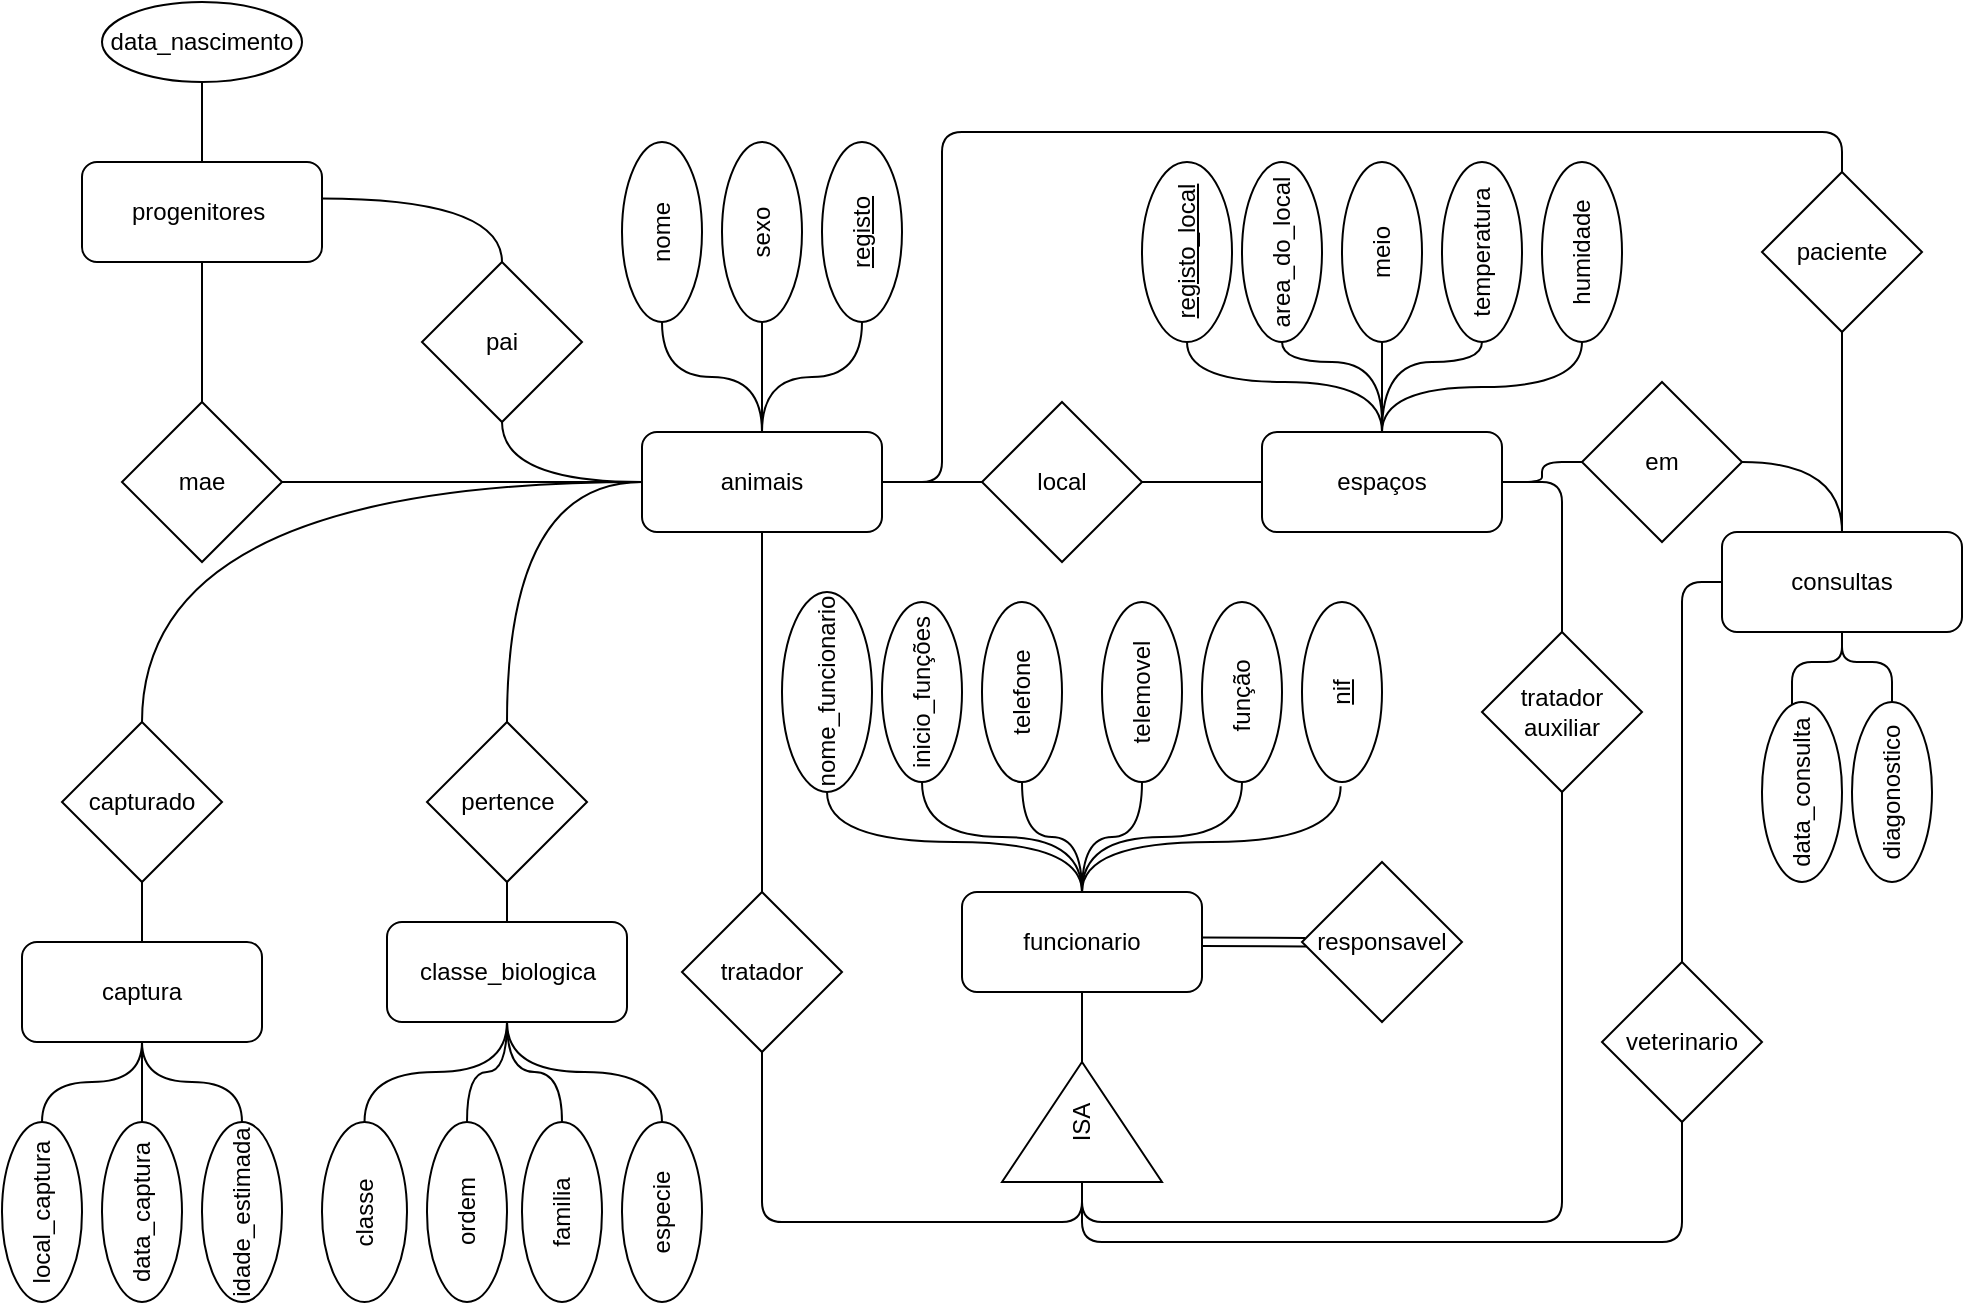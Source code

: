 <mxfile version="16.0.0" type="github">
  <diagram id="R2lEEEUBdFMjLlhIrx00" name="Page-1">
    <mxGraphModel dx="2333" dy="1881" grid="1" gridSize="10" guides="1" tooltips="1" connect="1" arrows="1" fold="1" page="1" pageScale="1" pageWidth="850" pageHeight="1100" math="0" shadow="0" extFonts="Permanent Marker^https://fonts.googleapis.com/css?family=Permanent+Marker">
      <root>
        <mxCell id="0" />
        <mxCell id="1" parent="0" />
        <mxCell id="jpF8owQrCd0t5dUF-j7T-5" value="" style="edgeStyle=orthogonalEdgeStyle;orthogonalLoop=1;jettySize=auto;html=1;endArrow=none;endFill=0;curved=1;" parent="1" source="jpF8owQrCd0t5dUF-j7T-1" target="jpF8owQrCd0t5dUF-j7T-4" edge="1">
          <mxGeometry relative="1" as="geometry" />
        </mxCell>
        <mxCell id="UfiGKgZ2jnKj6rvUJ_Zz-13" style="edgeStyle=orthogonalEdgeStyle;curved=1;orthogonalLoop=1;jettySize=auto;html=1;exitX=0;exitY=0.5;exitDx=0;exitDy=0;entryX=0.5;entryY=1;entryDx=0;entryDy=0;endArrow=none;endFill=0;" edge="1" parent="1" source="jpF8owQrCd0t5dUF-j7T-1" target="UfiGKgZ2jnKj6rvUJ_Zz-10">
          <mxGeometry relative="1" as="geometry" />
        </mxCell>
        <mxCell id="UfiGKgZ2jnKj6rvUJ_Zz-84" style="edgeStyle=orthogonalEdgeStyle;orthogonalLoop=1;jettySize=auto;html=1;entryX=0.5;entryY=0;entryDx=0;entryDy=0;endArrow=none;endFill=0;rounded=1;" edge="1" parent="1" source="jpF8owQrCd0t5dUF-j7T-1" target="UfiGKgZ2jnKj6rvUJ_Zz-77">
          <mxGeometry relative="1" as="geometry">
            <Array as="points">
              <mxPoint x="310" y="170" />
              <mxPoint x="310" y="-5" />
              <mxPoint x="760" y="-5" />
            </Array>
          </mxGeometry>
        </mxCell>
        <mxCell id="jpF8owQrCd0t5dUF-j7T-1" value="animais" style="rounded=1;whiteSpace=wrap;html=1;" parent="1" vertex="1">
          <mxGeometry x="160" y="145" width="120" height="50" as="geometry" />
        </mxCell>
        <mxCell id="jpF8owQrCd0t5dUF-j7T-11" style="edgeStyle=orthogonalEdgeStyle;curved=1;orthogonalLoop=1;jettySize=auto;html=1;entryX=0.5;entryY=0;entryDx=0;entryDy=0;endArrow=none;endFill=0;" parent="1" source="jpF8owQrCd0t5dUF-j7T-2" target="jpF8owQrCd0t5dUF-j7T-1" edge="1">
          <mxGeometry relative="1" as="geometry" />
        </mxCell>
        <mxCell id="jpF8owQrCd0t5dUF-j7T-2" value="nome" style="ellipse;whiteSpace=wrap;html=1;rounded=1;direction=south;horizontal=0;" parent="1" vertex="1">
          <mxGeometry x="150" width="40" height="90" as="geometry" />
        </mxCell>
        <mxCell id="jpF8owQrCd0t5dUF-j7T-4" value="sexo" style="ellipse;whiteSpace=wrap;html=1;rounded=1;fontStyle=0;direction=south;horizontal=0;" parent="1" vertex="1">
          <mxGeometry x="200" width="40" height="90" as="geometry" />
        </mxCell>
        <mxCell id="jpF8owQrCd0t5dUF-j7T-9" style="edgeStyle=orthogonalEdgeStyle;curved=1;orthogonalLoop=1;jettySize=auto;html=1;entryX=0.5;entryY=0;entryDx=0;entryDy=0;endArrow=none;endFill=0;" parent="1" source="jpF8owQrCd0t5dUF-j7T-7" target="jpF8owQrCd0t5dUF-j7T-1" edge="1">
          <mxGeometry relative="1" as="geometry" />
        </mxCell>
        <mxCell id="jpF8owQrCd0t5dUF-j7T-7" value="registo" style="ellipse;whiteSpace=wrap;html=1;rounded=1;fontStyle=4;direction=south;horizontal=0;" parent="1" vertex="1">
          <mxGeometry x="250" width="40" height="90" as="geometry" />
        </mxCell>
        <mxCell id="jpF8owQrCd0t5dUF-j7T-15" value="" style="edgeStyle=orthogonalEdgeStyle;curved=1;orthogonalLoop=1;jettySize=auto;html=1;endArrow=none;endFill=0;" parent="1" source="jpF8owQrCd0t5dUF-j7T-13" target="jpF8owQrCd0t5dUF-j7T-1" edge="1">
          <mxGeometry relative="1" as="geometry" />
        </mxCell>
        <mxCell id="jpF8owQrCd0t5dUF-j7T-17" style="edgeStyle=orthogonalEdgeStyle;curved=1;orthogonalLoop=1;jettySize=auto;html=1;endArrow=none;endFill=0;" parent="1" source="jpF8owQrCd0t5dUF-j7T-13" target="jpF8owQrCd0t5dUF-j7T-16" edge="1">
          <mxGeometry relative="1" as="geometry" />
        </mxCell>
        <mxCell id="jpF8owQrCd0t5dUF-j7T-13" value="local" style="rhombus;whiteSpace=wrap;html=1;" parent="1" vertex="1">
          <mxGeometry x="330" y="130" width="80" height="80" as="geometry" />
        </mxCell>
        <mxCell id="UfiGKgZ2jnKj6rvUJ_Zz-1" style="edgeStyle=orthogonalEdgeStyle;rounded=0;orthogonalLoop=1;jettySize=auto;html=1;endArrow=none;endFill=0;" edge="1" parent="1" source="jpF8owQrCd0t5dUF-j7T-16" target="jpF8owQrCd0t5dUF-j7T-42">
          <mxGeometry relative="1" as="geometry" />
        </mxCell>
        <mxCell id="UfiGKgZ2jnKj6rvUJ_Zz-61" style="edgeStyle=orthogonalEdgeStyle;rounded=1;orthogonalLoop=1;jettySize=auto;html=1;exitX=1;exitY=0.5;exitDx=0;exitDy=0;entryX=0.5;entryY=0;entryDx=0;entryDy=0;endArrow=none;endFill=0;" edge="1" parent="1" source="jpF8owQrCd0t5dUF-j7T-16" target="UfiGKgZ2jnKj6rvUJ_Zz-60">
          <mxGeometry relative="1" as="geometry" />
        </mxCell>
        <mxCell id="jpF8owQrCd0t5dUF-j7T-16" value="espaços" style="rounded=1;whiteSpace=wrap;html=1;" parent="1" vertex="1">
          <mxGeometry x="470" y="145" width="120" height="50" as="geometry" />
        </mxCell>
        <mxCell id="UfiGKgZ2jnKj6rvUJ_Zz-6" style="edgeStyle=orthogonalEdgeStyle;curved=1;orthogonalLoop=1;jettySize=auto;html=1;entryX=0.5;entryY=0;entryDx=0;entryDy=0;endArrow=none;endFill=0;exitX=0.5;exitY=1;exitDx=0;exitDy=0;" edge="1" parent="1" source="jpF8owQrCd0t5dUF-j7T-23" target="jpF8owQrCd0t5dUF-j7T-16">
          <mxGeometry relative="1" as="geometry" />
        </mxCell>
        <mxCell id="jpF8owQrCd0t5dUF-j7T-23" value="humidade" style="ellipse;rounded=1;flipV=1;flipH=1;direction=east;whiteSpace=wrap;html=1;horizontal=0;" parent="1" vertex="1">
          <mxGeometry x="610" y="10" width="40" height="90" as="geometry" />
        </mxCell>
        <mxCell id="UfiGKgZ2jnKj6rvUJ_Zz-17" style="edgeStyle=orthogonalEdgeStyle;curved=1;orthogonalLoop=1;jettySize=auto;html=1;entryX=0;entryY=0.5;entryDx=0;entryDy=0;endArrow=none;endFill=0;exitX=0.5;exitY=0;exitDx=0;exitDy=0;" edge="1" parent="1" source="jpF8owQrCd0t5dUF-j7T-34" target="jpF8owQrCd0t5dUF-j7T-1">
          <mxGeometry relative="1" as="geometry" />
        </mxCell>
        <mxCell id="jpF8owQrCd0t5dUF-j7T-34" value="pertence" style="rhombus;whiteSpace=wrap;html=1;" parent="1" vertex="1">
          <mxGeometry x="52.5" y="290" width="80" height="80" as="geometry" />
        </mxCell>
        <mxCell id="jpF8owQrCd0t5dUF-j7T-38" style="edgeStyle=orthogonalEdgeStyle;rounded=1;orthogonalLoop=1;jettySize=auto;html=1;entryX=0.5;entryY=1;entryDx=0;entryDy=0;endArrow=none;endFill=0;" parent="1" source="jpF8owQrCd0t5dUF-j7T-37" target="jpF8owQrCd0t5dUF-j7T-34" edge="1">
          <mxGeometry relative="1" as="geometry" />
        </mxCell>
        <mxCell id="jpF8owQrCd0t5dUF-j7T-37" value="classe_biologica" style="rounded=1;whiteSpace=wrap;html=1;" parent="1" vertex="1">
          <mxGeometry x="32.5" y="390" width="120" height="50" as="geometry" />
        </mxCell>
        <mxCell id="UfiGKgZ2jnKj6rvUJ_Zz-5" style="edgeStyle=orthogonalEdgeStyle;curved=1;orthogonalLoop=1;jettySize=auto;html=1;exitX=0.5;exitY=1;exitDx=0;exitDy=0;endArrow=none;endFill=0;" edge="1" parent="1" source="jpF8owQrCd0t5dUF-j7T-39" target="jpF8owQrCd0t5dUF-j7T-16">
          <mxGeometry relative="1" as="geometry">
            <Array as="points">
              <mxPoint x="580" y="110" />
              <mxPoint x="530" y="110" />
            </Array>
          </mxGeometry>
        </mxCell>
        <mxCell id="jpF8owQrCd0t5dUF-j7T-39" value="temperatura" style="ellipse;rounded=1;flipV=1;flipH=1;direction=east;whiteSpace=wrap;html=1;horizontal=0;" parent="1" vertex="1">
          <mxGeometry x="560" y="10" width="40" height="90" as="geometry" />
        </mxCell>
        <mxCell id="UfiGKgZ2jnKj6rvUJ_Zz-3" style="edgeStyle=orthogonalEdgeStyle;curved=1;orthogonalLoop=1;jettySize=auto;html=1;exitX=0.5;exitY=1;exitDx=0;exitDy=0;entryX=0.5;entryY=0;entryDx=0;entryDy=0;endArrow=none;endFill=0;" edge="1" parent="1" source="jpF8owQrCd0t5dUF-j7T-40" target="jpF8owQrCd0t5dUF-j7T-16">
          <mxGeometry relative="1" as="geometry">
            <Array as="points">
              <mxPoint x="432" y="120" />
              <mxPoint x="530" y="120" />
            </Array>
          </mxGeometry>
        </mxCell>
        <mxCell id="jpF8owQrCd0t5dUF-j7T-40" value="registo_local" style="ellipse;rounded=1;flipV=1;flipH=1;direction=east;whiteSpace=wrap;html=1;horizontal=0;fontStyle=4" parent="1" vertex="1">
          <mxGeometry x="410" y="10" width="45" height="90" as="geometry" />
        </mxCell>
        <mxCell id="UfiGKgZ2jnKj6rvUJ_Zz-4" style="edgeStyle=orthogonalEdgeStyle;curved=1;orthogonalLoop=1;jettySize=auto;html=1;exitX=0.5;exitY=1;exitDx=0;exitDy=0;endArrow=none;endFill=0;" edge="1" parent="1" source="jpF8owQrCd0t5dUF-j7T-41">
          <mxGeometry relative="1" as="geometry">
            <mxPoint x="530" y="140" as="targetPoint" />
            <Array as="points">
              <mxPoint x="480" y="110" />
              <mxPoint x="530" y="110" />
            </Array>
          </mxGeometry>
        </mxCell>
        <mxCell id="jpF8owQrCd0t5dUF-j7T-41" value="area_do_local" style="ellipse;rounded=1;flipV=1;flipH=1;direction=east;whiteSpace=wrap;html=1;horizontal=0;" parent="1" vertex="1">
          <mxGeometry x="460" y="10" width="40" height="90" as="geometry" />
        </mxCell>
        <mxCell id="jpF8owQrCd0t5dUF-j7T-42" value="meio" style="ellipse;rounded=1;flipV=1;flipH=1;direction=east;whiteSpace=wrap;html=1;horizontal=0;" parent="1" vertex="1">
          <mxGeometry x="510" y="10" width="40" height="90" as="geometry" />
        </mxCell>
        <mxCell id="jpF8owQrCd0t5dUF-j7T-53" value="" style="edgeStyle=orthogonalEdgeStyle;curved=1;orthogonalLoop=1;jettySize=auto;html=1;endArrow=none;endFill=0;" parent="1" source="jpF8owQrCd0t5dUF-j7T-43" target="jpF8owQrCd0t5dUF-j7T-37" edge="1">
          <mxGeometry relative="1" as="geometry" />
        </mxCell>
        <mxCell id="jpF8owQrCd0t5dUF-j7T-43" value="especie" style="ellipse;rounded=1;flipV=1;flipH=1;direction=east;whiteSpace=wrap;html=1;horizontal=0;" parent="1" vertex="1">
          <mxGeometry x="150" y="490" width="40" height="90" as="geometry" />
        </mxCell>
        <mxCell id="jpF8owQrCd0t5dUF-j7T-50" value="" style="edgeStyle=orthogonalEdgeStyle;orthogonalLoop=1;jettySize=auto;html=1;endArrow=none;endFill=0;curved=1;" parent="1" source="jpF8owQrCd0t5dUF-j7T-47" target="jpF8owQrCd0t5dUF-j7T-37" edge="1">
          <mxGeometry relative="1" as="geometry" />
        </mxCell>
        <mxCell id="jpF8owQrCd0t5dUF-j7T-47" value="classe" style="ellipse;rounded=1;flipV=1;flipH=1;direction=east;whiteSpace=wrap;html=1;horizontal=0;fontStyle=0" parent="1" vertex="1">
          <mxGeometry y="490" width="42.5" height="90" as="geometry" />
        </mxCell>
        <mxCell id="jpF8owQrCd0t5dUF-j7T-51" value="" style="edgeStyle=orthogonalEdgeStyle;curved=1;orthogonalLoop=1;jettySize=auto;html=1;endArrow=none;endFill=0;" parent="1" source="jpF8owQrCd0t5dUF-j7T-48" target="jpF8owQrCd0t5dUF-j7T-37" edge="1">
          <mxGeometry relative="1" as="geometry" />
        </mxCell>
        <mxCell id="jpF8owQrCd0t5dUF-j7T-48" value="ordem" style="ellipse;rounded=1;flipV=1;flipH=1;direction=east;whiteSpace=wrap;html=1;horizontal=0;" parent="1" vertex="1">
          <mxGeometry x="52.5" y="490" width="40" height="90" as="geometry" />
        </mxCell>
        <mxCell id="jpF8owQrCd0t5dUF-j7T-52" value="" style="edgeStyle=orthogonalEdgeStyle;curved=1;orthogonalLoop=1;jettySize=auto;html=1;endArrow=none;endFill=0;" parent="1" source="jpF8owQrCd0t5dUF-j7T-49" target="jpF8owQrCd0t5dUF-j7T-37" edge="1">
          <mxGeometry relative="1" as="geometry" />
        </mxCell>
        <mxCell id="jpF8owQrCd0t5dUF-j7T-49" value="familia" style="ellipse;rounded=1;flipV=1;flipH=1;direction=east;whiteSpace=wrap;html=1;horizontal=0;" parent="1" vertex="1">
          <mxGeometry x="100" y="490" width="40" height="90" as="geometry" />
        </mxCell>
        <mxCell id="UfiGKgZ2jnKj6rvUJ_Zz-8" value="progenitores&amp;nbsp;" style="rounded=1;whiteSpace=wrap;html=1;" vertex="1" parent="1">
          <mxGeometry x="-120" y="10" width="120" height="50" as="geometry" />
        </mxCell>
        <mxCell id="UfiGKgZ2jnKj6rvUJ_Zz-11" style="edgeStyle=orthogonalEdgeStyle;curved=1;orthogonalLoop=1;jettySize=auto;html=1;exitX=1;exitY=0.5;exitDx=0;exitDy=0;entryX=0;entryY=0.5;entryDx=0;entryDy=0;endArrow=none;endFill=0;" edge="1" parent="1" source="UfiGKgZ2jnKj6rvUJ_Zz-9" target="jpF8owQrCd0t5dUF-j7T-1">
          <mxGeometry relative="1" as="geometry" />
        </mxCell>
        <mxCell id="UfiGKgZ2jnKj6rvUJ_Zz-12" style="edgeStyle=orthogonalEdgeStyle;curved=1;orthogonalLoop=1;jettySize=auto;html=1;entryX=0.5;entryY=1;entryDx=0;entryDy=0;endArrow=none;endFill=0;" edge="1" parent="1" source="UfiGKgZ2jnKj6rvUJ_Zz-9" target="UfiGKgZ2jnKj6rvUJ_Zz-8">
          <mxGeometry relative="1" as="geometry" />
        </mxCell>
        <mxCell id="UfiGKgZ2jnKj6rvUJ_Zz-9" value="mae" style="rhombus;whiteSpace=wrap;html=1;" vertex="1" parent="1">
          <mxGeometry x="-100" y="130" width="80" height="80" as="geometry" />
        </mxCell>
        <mxCell id="UfiGKgZ2jnKj6rvUJ_Zz-14" style="edgeStyle=orthogonalEdgeStyle;curved=1;orthogonalLoop=1;jettySize=auto;html=1;exitX=0.5;exitY=0;exitDx=0;exitDy=0;entryX=0.998;entryY=0.365;entryDx=0;entryDy=0;entryPerimeter=0;endArrow=none;endFill=0;" edge="1" parent="1" source="UfiGKgZ2jnKj6rvUJ_Zz-10" target="UfiGKgZ2jnKj6rvUJ_Zz-8">
          <mxGeometry relative="1" as="geometry">
            <Array as="points">
              <mxPoint x="90" y="28" />
            </Array>
          </mxGeometry>
        </mxCell>
        <mxCell id="UfiGKgZ2jnKj6rvUJ_Zz-10" value="pai" style="rhombus;whiteSpace=wrap;html=1;" vertex="1" parent="1">
          <mxGeometry x="50" y="60" width="80" height="80" as="geometry" />
        </mxCell>
        <mxCell id="UfiGKgZ2jnKj6rvUJ_Zz-16" style="edgeStyle=orthogonalEdgeStyle;curved=1;orthogonalLoop=1;jettySize=auto;html=1;entryX=0.5;entryY=0;entryDx=0;entryDy=0;endArrow=none;endFill=0;" edge="1" parent="1" source="UfiGKgZ2jnKj6rvUJ_Zz-15" target="UfiGKgZ2jnKj6rvUJ_Zz-8">
          <mxGeometry relative="1" as="geometry" />
        </mxCell>
        <mxCell id="UfiGKgZ2jnKj6rvUJ_Zz-15" value="data_nascimento" style="ellipse;whiteSpace=wrap;html=1;rounded=1;fontStyle=0;direction=west;horizontal=1;" vertex="1" parent="1">
          <mxGeometry x="-110" y="-70" width="100" height="40" as="geometry" />
        </mxCell>
        <mxCell id="UfiGKgZ2jnKj6rvUJ_Zz-19" style="edgeStyle=orthogonalEdgeStyle;curved=1;orthogonalLoop=1;jettySize=auto;html=1;entryX=0;entryY=0.5;entryDx=0;entryDy=0;endArrow=none;endFill=0;exitX=0.5;exitY=0;exitDx=0;exitDy=0;" edge="1" parent="1" source="UfiGKgZ2jnKj6rvUJ_Zz-18" target="jpF8owQrCd0t5dUF-j7T-1">
          <mxGeometry relative="1" as="geometry" />
        </mxCell>
        <mxCell id="UfiGKgZ2jnKj6rvUJ_Zz-21" style="edgeStyle=orthogonalEdgeStyle;curved=1;orthogonalLoop=1;jettySize=auto;html=1;entryX=0.5;entryY=0;entryDx=0;entryDy=0;endArrow=none;endFill=0;" edge="1" parent="1" source="UfiGKgZ2jnKj6rvUJ_Zz-18" target="UfiGKgZ2jnKj6rvUJ_Zz-20">
          <mxGeometry relative="1" as="geometry" />
        </mxCell>
        <mxCell id="UfiGKgZ2jnKj6rvUJ_Zz-18" value="capturado" style="rhombus;whiteSpace=wrap;html=1;" vertex="1" parent="1">
          <mxGeometry x="-130" y="290" width="80" height="80" as="geometry" />
        </mxCell>
        <mxCell id="UfiGKgZ2jnKj6rvUJ_Zz-20" value="captura" style="rounded=1;whiteSpace=wrap;html=1;" vertex="1" parent="1">
          <mxGeometry x="-150" y="400" width="120" height="50" as="geometry" />
        </mxCell>
        <mxCell id="UfiGKgZ2jnKj6rvUJ_Zz-25" style="edgeStyle=orthogonalEdgeStyle;curved=1;orthogonalLoop=1;jettySize=auto;html=1;entryX=0.5;entryY=1;entryDx=0;entryDy=0;endArrow=none;endFill=0;" edge="1" parent="1" source="UfiGKgZ2jnKj6rvUJ_Zz-22" target="UfiGKgZ2jnKj6rvUJ_Zz-20">
          <mxGeometry relative="1" as="geometry" />
        </mxCell>
        <mxCell id="UfiGKgZ2jnKj6rvUJ_Zz-22" value="local_captura" style="ellipse;whiteSpace=wrap;html=1;rounded=1;direction=south;horizontal=0;" vertex="1" parent="1">
          <mxGeometry x="-160" y="490" width="40" height="90" as="geometry" />
        </mxCell>
        <mxCell id="UfiGKgZ2jnKj6rvUJ_Zz-26" style="edgeStyle=orthogonalEdgeStyle;curved=1;orthogonalLoop=1;jettySize=auto;html=1;endArrow=none;endFill=0;" edge="1" parent="1" source="UfiGKgZ2jnKj6rvUJ_Zz-23" target="UfiGKgZ2jnKj6rvUJ_Zz-20">
          <mxGeometry relative="1" as="geometry" />
        </mxCell>
        <mxCell id="UfiGKgZ2jnKj6rvUJ_Zz-23" value="data_captura" style="ellipse;whiteSpace=wrap;html=1;rounded=1;fontStyle=0;direction=south;horizontal=0;" vertex="1" parent="1">
          <mxGeometry x="-110" y="490" width="40" height="90" as="geometry" />
        </mxCell>
        <mxCell id="UfiGKgZ2jnKj6rvUJ_Zz-27" style="edgeStyle=orthogonalEdgeStyle;curved=1;orthogonalLoop=1;jettySize=auto;html=1;entryX=0.5;entryY=1;entryDx=0;entryDy=0;endArrow=none;endFill=0;" edge="1" parent="1" source="UfiGKgZ2jnKj6rvUJ_Zz-24" target="UfiGKgZ2jnKj6rvUJ_Zz-20">
          <mxGeometry relative="1" as="geometry" />
        </mxCell>
        <mxCell id="UfiGKgZ2jnKj6rvUJ_Zz-24" value="idade_estimada" style="ellipse;whiteSpace=wrap;html=1;rounded=1;fontStyle=0;direction=south;horizontal=0;" vertex="1" parent="1">
          <mxGeometry x="-60" y="490" width="40" height="90" as="geometry" />
        </mxCell>
        <mxCell id="UfiGKgZ2jnKj6rvUJ_Zz-53" style="edgeStyle=orthogonalEdgeStyle;curved=1;orthogonalLoop=1;jettySize=auto;html=1;exitX=0.5;exitY=0;exitDx=0;exitDy=0;entryX=0.517;entryY=-0.023;entryDx=0;entryDy=0;entryPerimeter=0;endArrow=none;endFill=0;" edge="1" parent="1" source="UfiGKgZ2jnKj6rvUJ_Zz-28" target="UfiGKgZ2jnKj6rvUJ_Zz-34">
          <mxGeometry relative="1" as="geometry">
            <Array as="points">
              <mxPoint x="380" y="350" />
              <mxPoint x="509" y="350" />
            </Array>
          </mxGeometry>
        </mxCell>
        <mxCell id="UfiGKgZ2jnKj6rvUJ_Zz-55" style="edgeStyle=orthogonalEdgeStyle;curved=1;orthogonalLoop=1;jettySize=auto;html=1;exitX=0.5;exitY=0;exitDx=0;exitDy=0;endArrow=none;endFill=0;" edge="1" parent="1" source="UfiGKgZ2jnKj6rvUJ_Zz-28" target="UfiGKgZ2jnKj6rvUJ_Zz-30">
          <mxGeometry relative="1" as="geometry" />
        </mxCell>
        <mxCell id="UfiGKgZ2jnKj6rvUJ_Zz-28" value="funcionario" style="rounded=1;whiteSpace=wrap;html=1;" vertex="1" parent="1">
          <mxGeometry x="320" y="375" width="120" height="50" as="geometry" />
        </mxCell>
        <mxCell id="UfiGKgZ2jnKj6rvUJ_Zz-51" style="edgeStyle=orthogonalEdgeStyle;curved=1;orthogonalLoop=1;jettySize=auto;html=1;exitX=0.5;exitY=1;exitDx=0;exitDy=0;entryX=0.5;entryY=0;entryDx=0;entryDy=0;endArrow=none;endFill=0;" edge="1" parent="1" source="UfiGKgZ2jnKj6rvUJ_Zz-29" target="UfiGKgZ2jnKj6rvUJ_Zz-28">
          <mxGeometry relative="1" as="geometry" />
        </mxCell>
        <mxCell id="UfiGKgZ2jnKj6rvUJ_Zz-29" value="função&amp;nbsp;" style="ellipse;rounded=1;flipV=1;flipH=1;direction=east;whiteSpace=wrap;html=1;horizontal=0;" vertex="1" parent="1">
          <mxGeometry x="440" y="230" width="40" height="90" as="geometry" />
        </mxCell>
        <mxCell id="UfiGKgZ2jnKj6rvUJ_Zz-30" value="telemovel" style="ellipse;rounded=1;flipV=1;flipH=1;direction=east;whiteSpace=wrap;html=1;horizontal=0;" vertex="1" parent="1">
          <mxGeometry x="390" y="230" width="40" height="90" as="geometry" />
        </mxCell>
        <mxCell id="UfiGKgZ2jnKj6rvUJ_Zz-36" style="edgeStyle=orthogonalEdgeStyle;curved=1;orthogonalLoop=1;jettySize=auto;html=1;exitX=0.5;exitY=1;exitDx=0;exitDy=0;endArrow=none;endFill=0;" edge="1" parent="1" source="UfiGKgZ2jnKj6rvUJ_Zz-31" target="UfiGKgZ2jnKj6rvUJ_Zz-28">
          <mxGeometry relative="1" as="geometry" />
        </mxCell>
        <mxCell id="UfiGKgZ2jnKj6rvUJ_Zz-31" value="nome_funcionario" style="ellipse;rounded=1;flipV=1;flipH=1;direction=east;whiteSpace=wrap;html=1;horizontal=0;fontStyle=0" vertex="1" parent="1">
          <mxGeometry x="230" y="225" width="45" height="100" as="geometry" />
        </mxCell>
        <mxCell id="UfiGKgZ2jnKj6rvUJ_Zz-47" style="edgeStyle=orthogonalEdgeStyle;curved=1;orthogonalLoop=1;jettySize=auto;html=1;exitX=0.5;exitY=1;exitDx=0;exitDy=0;entryX=0.5;entryY=0;entryDx=0;entryDy=0;endArrow=none;endFill=0;" edge="1" parent="1" source="UfiGKgZ2jnKj6rvUJ_Zz-32" target="UfiGKgZ2jnKj6rvUJ_Zz-28">
          <mxGeometry relative="1" as="geometry" />
        </mxCell>
        <mxCell id="UfiGKgZ2jnKj6rvUJ_Zz-32" value="inicio_funções" style="ellipse;rounded=1;flipV=1;flipH=1;direction=east;whiteSpace=wrap;html=1;horizontal=0;" vertex="1" parent="1">
          <mxGeometry x="280" y="230" width="40" height="90" as="geometry" />
        </mxCell>
        <mxCell id="UfiGKgZ2jnKj6rvUJ_Zz-49" style="edgeStyle=orthogonalEdgeStyle;curved=1;orthogonalLoop=1;jettySize=auto;html=1;exitX=0.5;exitY=1;exitDx=0;exitDy=0;entryX=0.5;entryY=0;entryDx=0;entryDy=0;endArrow=none;endFill=0;" edge="1" parent="1" source="UfiGKgZ2jnKj6rvUJ_Zz-33" target="UfiGKgZ2jnKj6rvUJ_Zz-28">
          <mxGeometry relative="1" as="geometry" />
        </mxCell>
        <mxCell id="UfiGKgZ2jnKj6rvUJ_Zz-33" value="telefone" style="ellipse;rounded=1;flipV=1;flipH=1;direction=east;whiteSpace=wrap;html=1;horizontal=0;" vertex="1" parent="1">
          <mxGeometry x="330" y="230" width="40" height="90" as="geometry" />
        </mxCell>
        <mxCell id="UfiGKgZ2jnKj6rvUJ_Zz-34" value="nif" style="ellipse;rounded=1;flipV=1;flipH=1;direction=east;whiteSpace=wrap;html=1;horizontal=0;fontStyle=4" vertex="1" parent="1">
          <mxGeometry x="490" y="230" width="40" height="90" as="geometry" />
        </mxCell>
        <mxCell id="UfiGKgZ2jnKj6rvUJ_Zz-58" style="edgeStyle=orthogonalEdgeStyle;orthogonalLoop=1;jettySize=auto;html=1;exitX=0.5;exitY=1;exitDx=0;exitDy=0;entryX=0;entryY=0.5;entryDx=0;entryDy=0;endArrow=none;endFill=0;rounded=1;" edge="1" parent="1" source="UfiGKgZ2jnKj6rvUJ_Zz-35" target="UfiGKgZ2jnKj6rvUJ_Zz-56">
          <mxGeometry relative="1" as="geometry" />
        </mxCell>
        <mxCell id="UfiGKgZ2jnKj6rvUJ_Zz-59" style="edgeStyle=orthogonalEdgeStyle;rounded=1;orthogonalLoop=1;jettySize=auto;html=1;entryX=0.5;entryY=1;entryDx=0;entryDy=0;endArrow=none;endFill=0;" edge="1" parent="1" source="UfiGKgZ2jnKj6rvUJ_Zz-35" target="jpF8owQrCd0t5dUF-j7T-1">
          <mxGeometry relative="1" as="geometry" />
        </mxCell>
        <mxCell id="UfiGKgZ2jnKj6rvUJ_Zz-35" value="tratador" style="rhombus;whiteSpace=wrap;html=1;" vertex="1" parent="1">
          <mxGeometry x="180" y="375" width="80" height="80" as="geometry" />
        </mxCell>
        <mxCell id="UfiGKgZ2jnKj6rvUJ_Zz-57" style="edgeStyle=orthogonalEdgeStyle;curved=1;orthogonalLoop=1;jettySize=auto;html=1;entryX=0.5;entryY=1;entryDx=0;entryDy=0;endArrow=none;endFill=0;" edge="1" parent="1" source="UfiGKgZ2jnKj6rvUJ_Zz-56" target="UfiGKgZ2jnKj6rvUJ_Zz-28">
          <mxGeometry relative="1" as="geometry" />
        </mxCell>
        <mxCell id="UfiGKgZ2jnKj6rvUJ_Zz-62" style="edgeStyle=orthogonalEdgeStyle;rounded=1;orthogonalLoop=1;jettySize=auto;html=1;exitX=0;exitY=0.5;exitDx=0;exitDy=0;entryX=0.5;entryY=1;entryDx=0;entryDy=0;endArrow=none;endFill=0;" edge="1" parent="1" source="UfiGKgZ2jnKj6rvUJ_Zz-56" target="UfiGKgZ2jnKj6rvUJ_Zz-60">
          <mxGeometry relative="1" as="geometry">
            <Array as="points">
              <mxPoint x="380" y="540" />
              <mxPoint x="620" y="540" />
            </Array>
          </mxGeometry>
        </mxCell>
        <mxCell id="UfiGKgZ2jnKj6rvUJ_Zz-80" style="edgeStyle=orthogonalEdgeStyle;rounded=1;orthogonalLoop=1;jettySize=auto;html=1;exitX=0;exitY=0.5;exitDx=0;exitDy=0;entryX=0.5;entryY=1;entryDx=0;entryDy=0;endArrow=none;endFill=0;" edge="1" parent="1" source="UfiGKgZ2jnKj6rvUJ_Zz-56" target="UfiGKgZ2jnKj6rvUJ_Zz-78">
          <mxGeometry relative="1" as="geometry">
            <Array as="points">
              <mxPoint x="380" y="550" />
              <mxPoint x="680" y="550" />
            </Array>
          </mxGeometry>
        </mxCell>
        <mxCell id="UfiGKgZ2jnKj6rvUJ_Zz-56" value="ISA" style="triangle;whiteSpace=wrap;html=1;rotation=-90;" vertex="1" parent="1">
          <mxGeometry x="350" y="450" width="60" height="80" as="geometry" />
        </mxCell>
        <mxCell id="UfiGKgZ2jnKj6rvUJ_Zz-60" value="tratador auxiliar" style="rhombus;whiteSpace=wrap;html=1;" vertex="1" parent="1">
          <mxGeometry x="580" y="245" width="80" height="80" as="geometry" />
        </mxCell>
        <mxCell id="UfiGKgZ2jnKj6rvUJ_Zz-63" value="responsavel" style="rhombus;whiteSpace=wrap;html=1;" vertex="1" parent="1">
          <mxGeometry x="490" y="360" width="80" height="80" as="geometry" />
        </mxCell>
        <mxCell id="UfiGKgZ2jnKj6rvUJ_Zz-65" value="" style="endArrow=none;html=1;rounded=1;entryX=0.028;entryY=0.528;entryDx=0;entryDy=0;entryPerimeter=0;exitX=1.001;exitY=0.541;exitDx=0;exitDy=0;exitPerimeter=0;" edge="1" parent="1" source="UfiGKgZ2jnKj6rvUJ_Zz-28" target="UfiGKgZ2jnKj6rvUJ_Zz-63">
          <mxGeometry width="50" height="50" relative="1" as="geometry">
            <mxPoint x="420" y="450" as="sourcePoint" />
            <mxPoint x="470" y="400" as="targetPoint" />
            <Array as="points" />
          </mxGeometry>
        </mxCell>
        <mxCell id="UfiGKgZ2jnKj6rvUJ_Zz-66" value="" style="endArrow=none;html=1;rounded=1;entryX=0.022;entryY=0.475;entryDx=0;entryDy=0;entryPerimeter=0;exitX=1;exitY=0.456;exitDx=0;exitDy=0;exitPerimeter=0;" edge="1" parent="1" source="UfiGKgZ2jnKj6rvUJ_Zz-28" target="UfiGKgZ2jnKj6rvUJ_Zz-63">
          <mxGeometry width="50" height="50" relative="1" as="geometry">
            <mxPoint x="440" y="390.52" as="sourcePoint" />
            <mxPoint x="495.44" y="390" as="targetPoint" />
            <Array as="points" />
          </mxGeometry>
        </mxCell>
        <mxCell id="UfiGKgZ2jnKj6rvUJ_Zz-82" style="edgeStyle=orthogonalEdgeStyle;rounded=1;orthogonalLoop=1;jettySize=auto;html=1;exitX=0.5;exitY=0;exitDx=0;exitDy=0;entryX=0.5;entryY=1;entryDx=0;entryDy=0;endArrow=none;endFill=0;" edge="1" parent="1" source="UfiGKgZ2jnKj6rvUJ_Zz-67" target="UfiGKgZ2jnKj6rvUJ_Zz-77">
          <mxGeometry relative="1" as="geometry" />
        </mxCell>
        <mxCell id="UfiGKgZ2jnKj6rvUJ_Zz-67" value="consultas" style="rounded=1;whiteSpace=wrap;html=1;" vertex="1" parent="1">
          <mxGeometry x="700" y="195" width="120" height="50" as="geometry" />
        </mxCell>
        <mxCell id="UfiGKgZ2jnKj6rvUJ_Zz-73" style="edgeStyle=orthogonalEdgeStyle;rounded=1;orthogonalLoop=1;jettySize=auto;html=1;entryX=0.5;entryY=1;entryDx=0;entryDy=0;endArrow=none;endFill=0;" edge="1" parent="1" source="UfiGKgZ2jnKj6rvUJ_Zz-69" target="UfiGKgZ2jnKj6rvUJ_Zz-67">
          <mxGeometry relative="1" as="geometry">
            <Array as="points">
              <mxPoint x="785" y="260" />
              <mxPoint x="760" y="260" />
            </Array>
          </mxGeometry>
        </mxCell>
        <mxCell id="UfiGKgZ2jnKj6rvUJ_Zz-69" value="diagonostico" style="ellipse;rounded=1;flipV=1;flipH=1;direction=east;whiteSpace=wrap;html=1;horizontal=0;" vertex="1" parent="1">
          <mxGeometry x="765" y="280" width="40" height="90" as="geometry" />
        </mxCell>
        <mxCell id="UfiGKgZ2jnKj6rvUJ_Zz-72" style="edgeStyle=orthogonalEdgeStyle;rounded=1;orthogonalLoop=1;jettySize=auto;html=1;endArrow=none;endFill=0;" edge="1" parent="1" source="UfiGKgZ2jnKj6rvUJ_Zz-70" target="UfiGKgZ2jnKj6rvUJ_Zz-67">
          <mxGeometry relative="1" as="geometry">
            <Array as="points">
              <mxPoint x="735" y="260" />
              <mxPoint x="760" y="260" />
            </Array>
          </mxGeometry>
        </mxCell>
        <mxCell id="UfiGKgZ2jnKj6rvUJ_Zz-70" value="data_consulta" style="ellipse;rounded=1;flipV=1;flipH=1;direction=east;whiteSpace=wrap;html=1;horizontal=0;" vertex="1" parent="1">
          <mxGeometry x="720" y="280" width="40" height="90" as="geometry" />
        </mxCell>
        <mxCell id="UfiGKgZ2jnKj6rvUJ_Zz-75" style="edgeStyle=orthogonalEdgeStyle;orthogonalLoop=1;jettySize=auto;html=1;entryX=0.5;entryY=0;entryDx=0;entryDy=0;endArrow=none;endFill=0;exitX=1;exitY=0.5;exitDx=0;exitDy=0;curved=1;" edge="1" parent="1" source="UfiGKgZ2jnKj6rvUJ_Zz-74" target="UfiGKgZ2jnKj6rvUJ_Zz-67">
          <mxGeometry relative="1" as="geometry" />
        </mxCell>
        <mxCell id="UfiGKgZ2jnKj6rvUJ_Zz-81" style="edgeStyle=orthogonalEdgeStyle;rounded=1;orthogonalLoop=1;jettySize=auto;html=1;exitX=0;exitY=0.5;exitDx=0;exitDy=0;endArrow=none;endFill=0;" edge="1" parent="1" source="UfiGKgZ2jnKj6rvUJ_Zz-74" target="jpF8owQrCd0t5dUF-j7T-16">
          <mxGeometry relative="1" as="geometry" />
        </mxCell>
        <mxCell id="UfiGKgZ2jnKj6rvUJ_Zz-74" value="em" style="rhombus;whiteSpace=wrap;html=1;" vertex="1" parent="1">
          <mxGeometry x="630" y="120" width="80" height="80" as="geometry" />
        </mxCell>
        <mxCell id="UfiGKgZ2jnKj6rvUJ_Zz-77" value="paciente" style="rhombus;whiteSpace=wrap;html=1;" vertex="1" parent="1">
          <mxGeometry x="720" y="15" width="80" height="80" as="geometry" />
        </mxCell>
        <mxCell id="UfiGKgZ2jnKj6rvUJ_Zz-79" style="edgeStyle=orthogonalEdgeStyle;rounded=1;orthogonalLoop=1;jettySize=auto;html=1;entryX=0;entryY=0.5;entryDx=0;entryDy=0;endArrow=none;endFill=0;" edge="1" parent="1" source="UfiGKgZ2jnKj6rvUJ_Zz-78" target="UfiGKgZ2jnKj6rvUJ_Zz-67">
          <mxGeometry relative="1" as="geometry" />
        </mxCell>
        <mxCell id="UfiGKgZ2jnKj6rvUJ_Zz-78" value="veterinario" style="rhombus;whiteSpace=wrap;html=1;" vertex="1" parent="1">
          <mxGeometry x="640" y="410" width="80" height="80" as="geometry" />
        </mxCell>
      </root>
    </mxGraphModel>
  </diagram>
</mxfile>
